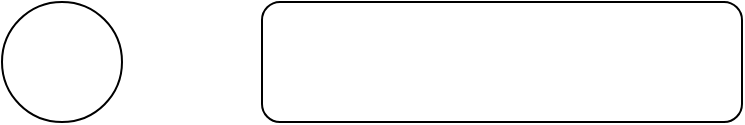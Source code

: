 <mxfile version="14.6.10" type="github">
  <diagram id="sRO-q5REBH5g1r0clWrX" name="Page-1">
    <mxGraphModel dx="1422" dy="804" grid="1" gridSize="10" guides="1" tooltips="1" connect="1" arrows="1" fold="1" page="1" pageScale="1" pageWidth="850" pageHeight="1100" math="0" shadow="0">
      <root>
        <mxCell id="0" />
        <mxCell id="1" parent="0" />
        <mxCell id="1Iyy79O-7p2NTkCZ4zt8-1" value="" style="ellipse;whiteSpace=wrap;html=1;aspect=fixed;" vertex="1" parent="1">
          <mxGeometry x="330" y="170" width="60" height="60" as="geometry" />
        </mxCell>
        <mxCell id="1Iyy79O-7p2NTkCZ4zt8-2" value="" style="rounded=1;whiteSpace=wrap;html=1;" vertex="1" parent="1">
          <mxGeometry x="460" y="170" width="240" height="60" as="geometry" />
        </mxCell>
      </root>
    </mxGraphModel>
  </diagram>
</mxfile>
